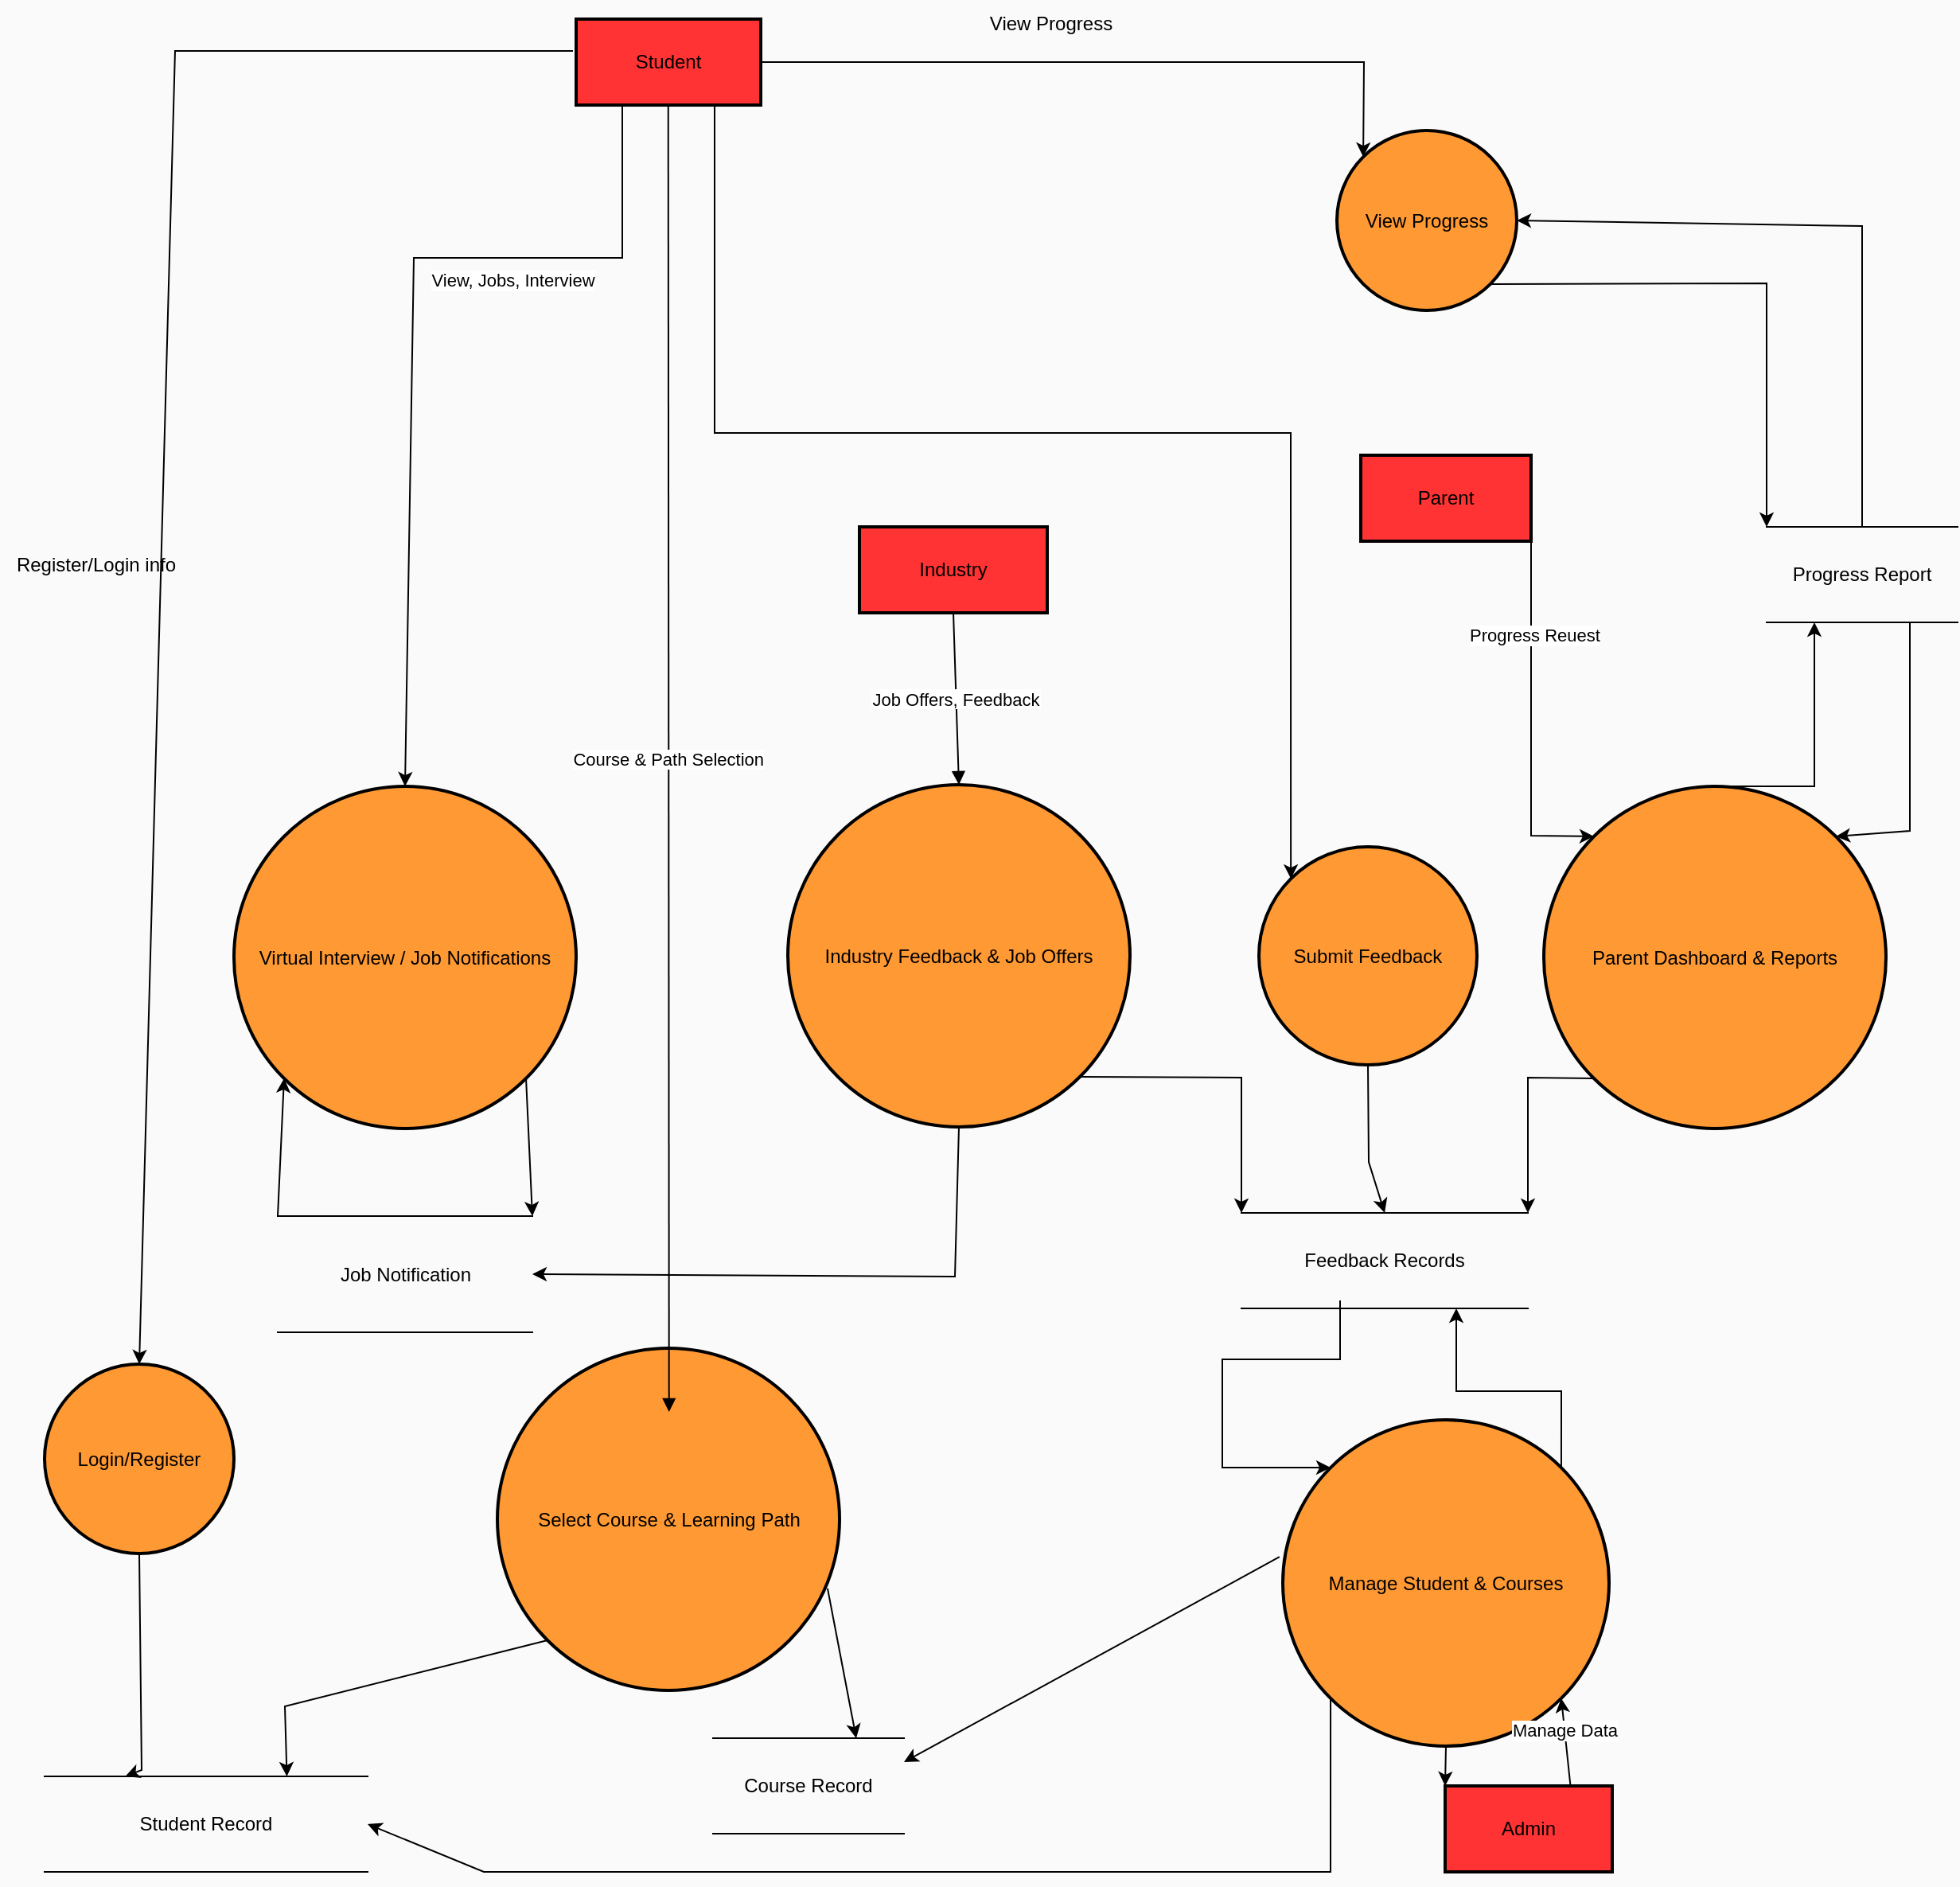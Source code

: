 <mxfile version="26.1.1" pages="2">
  <diagram name="Page-1" id="mqDrHqL7_0tWYOv1A6ZR">
    <mxGraphModel dx="2514" dy="1314" grid="0" gridSize="10" guides="1" tooltips="1" connect="1" arrows="1" fold="1" page="1" pageScale="1" pageWidth="1600" pageHeight="1200" background="light-dark(#fafafa, #121212)" math="0" shadow="0">
      <root>
        <mxCell id="0" />
        <mxCell id="1" parent="0" />
        <mxCell id="vPwWLUEZi9Ga-wIyR8SC-85" value="Student" style="whiteSpace=wrap;strokeWidth=2;fillColor=#FF3333;" vertex="1" parent="1">
          <mxGeometry x="402" y="20" width="116" height="54" as="geometry" />
        </mxCell>
        <mxCell id="vPwWLUEZi9Ga-wIyR8SC-86" value="Parent" style="whiteSpace=wrap;strokeWidth=2;fillColor=#FF3333;" vertex="1" parent="1">
          <mxGeometry x="895" y="294" width="107" height="54" as="geometry" />
        </mxCell>
        <mxCell id="vPwWLUEZi9Ga-wIyR8SC-87" value="Admin" style="whiteSpace=wrap;strokeWidth=2;fillColor=#FF3333;" vertex="1" parent="1">
          <mxGeometry x="948" y="1130" width="105" height="54" as="geometry" />
        </mxCell>
        <mxCell id="vPwWLUEZi9Ga-wIyR8SC-88" value="Industry" style="whiteSpace=wrap;strokeWidth=2;fillColor=#FF3333;" vertex="1" parent="1">
          <mxGeometry x="580" y="339" width="118" height="54" as="geometry" />
        </mxCell>
        <mxCell id="vPwWLUEZi9Ga-wIyR8SC-94" value="Login/Register" style="ellipse;aspect=fixed;strokeWidth=2;whiteSpace=wrap;fillColor=#FF9933;" vertex="1" parent="1">
          <mxGeometry x="68" y="865" width="119" height="119" as="geometry" />
        </mxCell>
        <mxCell id="vPwWLUEZi9Ga-wIyR8SC-95" value="Select Course &amp; Learning Path" style="ellipse;aspect=fixed;strokeWidth=2;whiteSpace=wrap;fillColor=#FF9933;" vertex="1" parent="1">
          <mxGeometry x="352.5" y="855" width="215" height="215" as="geometry" />
        </mxCell>
        <mxCell id="vPwWLUEZi9Ga-wIyR8SC-96" value="Submit Feedback" style="ellipse;aspect=fixed;strokeWidth=2;whiteSpace=wrap;fillColor=#FF9933;" vertex="1" parent="1">
          <mxGeometry x="831" y="540" width="137" height="137" as="geometry" />
        </mxCell>
        <mxCell id="vPwWLUEZi9Ga-wIyR8SC-97" value="View Progress" style="ellipse;aspect=fixed;strokeWidth=2;whiteSpace=wrap;fillColor=#FF9933;" vertex="1" parent="1">
          <mxGeometry x="880" y="90" width="113" height="113" as="geometry" />
        </mxCell>
        <mxCell id="vPwWLUEZi9Ga-wIyR8SC-98" value="Virtual Interview / Job Notifications" style="ellipse;aspect=fixed;strokeWidth=2;whiteSpace=wrap;fillColor=#FF9933;" vertex="1" parent="1">
          <mxGeometry x="187" y="502" width="215" height="215" as="geometry" />
        </mxCell>
        <mxCell id="vPwWLUEZi9Ga-wIyR8SC-99" value="Manage Student &amp; Courses" style="ellipse;aspect=fixed;strokeWidth=2;whiteSpace=wrap;fillColor=#FF9933;" vertex="1" parent="1">
          <mxGeometry x="846" y="900" width="205" height="205" as="geometry" />
        </mxCell>
        <mxCell id="vPwWLUEZi9Ga-wIyR8SC-100" value="Parent Dashboard &amp; Reports" style="ellipse;aspect=fixed;strokeWidth=2;whiteSpace=wrap;fillColor=#FF9933;" vertex="1" parent="1">
          <mxGeometry x="1010" y="502" width="215" height="215" as="geometry" />
        </mxCell>
        <mxCell id="vPwWLUEZi9Ga-wIyR8SC-101" value="Industry Feedback &amp; Job Offers" style="ellipse;aspect=fixed;strokeWidth=2;whiteSpace=wrap;fillColor=#FF9933;" vertex="1" parent="1">
          <mxGeometry x="535" y="501" width="215" height="215" as="geometry" />
        </mxCell>
        <mxCell id="vPwWLUEZi9Ga-wIyR8SC-104" value="Course &amp; Path Selection" style="curved=1;startArrow=none;endArrow=block;exitX=0.5;exitY=1;entryX=0.5;entryY=0;rounded=0;" edge="1" parent="1">
          <mxGeometry relative="1" as="geometry">
            <Array as="points" />
            <mxPoint x="459.87" y="74" as="sourcePoint" />
            <mxPoint x="460.37" y="895" as="targetPoint" />
          </mxGeometry>
        </mxCell>
        <mxCell id="vPwWLUEZi9Ga-wIyR8SC-123" value="Job Offers, Feedback" style="curved=1;startArrow=none;endArrow=block;exitX=0.5;exitY=1;entryX=0.5;entryY=0;rounded=0;" edge="1" parent="1" source="vPwWLUEZi9Ga-wIyR8SC-88" target="vPwWLUEZi9Ga-wIyR8SC-101">
          <mxGeometry relative="1" as="geometry">
            <Array as="points" />
          </mxGeometry>
        </mxCell>
        <mxCell id="vPwWLUEZi9Ga-wIyR8SC-129" value="Job Notification" style="shape=partialRectangle;whiteSpace=wrap;html=1;left=0;right=0;fillColor=none;" vertex="1" parent="1">
          <mxGeometry x="214.5" y="772" width="160" height="73" as="geometry" />
        </mxCell>
        <mxCell id="vPwWLUEZi9Ga-wIyR8SC-130" value="Feedback Records" style="shape=partialRectangle;whiteSpace=wrap;html=1;left=0;right=0;fillColor=none;" vertex="1" parent="1">
          <mxGeometry x="820" y="770" width="180" height="60" as="geometry" />
        </mxCell>
        <mxCell id="vPwWLUEZi9Ga-wIyR8SC-131" value="Student Record" style="shape=partialRectangle;whiteSpace=wrap;html=1;left=0;right=0;fillColor=none;" vertex="1" parent="1">
          <mxGeometry x="68" y="1124" width="203" height="60" as="geometry" />
        </mxCell>
        <mxCell id="vPwWLUEZi9Ga-wIyR8SC-132" value="Course Record" style="shape=partialRectangle;whiteSpace=wrap;html=1;left=0;right=0;fillColor=none;" vertex="1" parent="1">
          <mxGeometry x="488" y="1100" width="120" height="60" as="geometry" />
        </mxCell>
        <mxCell id="vPwWLUEZi9Ga-wIyR8SC-133" value="Progress Report" style="shape=partialRectangle;whiteSpace=wrap;html=1;left=0;right=0;fillColor=none;" vertex="1" parent="1">
          <mxGeometry x="1150" y="339" width="120" height="60" as="geometry" />
        </mxCell>
        <mxCell id="vPwWLUEZi9Ga-wIyR8SC-134" value="" style="endArrow=classic;html=1;rounded=0;entryX=0.5;entryY=0;entryDx=0;entryDy=0;" edge="1" parent="1" target="vPwWLUEZi9Ga-wIyR8SC-94">
          <mxGeometry width="50" height="50" relative="1" as="geometry">
            <mxPoint x="400" y="40" as="sourcePoint" />
            <mxPoint x="140" y="270" as="targetPoint" />
            <Array as="points">
              <mxPoint x="150" y="40" />
            </Array>
          </mxGeometry>
        </mxCell>
        <mxCell id="vPwWLUEZi9Ga-wIyR8SC-135" value="Register/Login info" style="text;html=1;align=center;verticalAlign=middle;resizable=0;points=[];autosize=1;strokeColor=none;fillColor=none;" vertex="1" parent="1">
          <mxGeometry x="40" y="348" width="120" height="30" as="geometry" />
        </mxCell>
        <mxCell id="vPwWLUEZi9Ga-wIyR8SC-136" value="" style="endArrow=classic;html=1;rounded=0;exitX=0.25;exitY=1;exitDx=0;exitDy=0;entryX=0.5;entryY=0;entryDx=0;entryDy=0;" edge="1" parent="1" source="vPwWLUEZi9Ga-wIyR8SC-85" target="vPwWLUEZi9Ga-wIyR8SC-98">
          <mxGeometry width="50" height="50" relative="1" as="geometry">
            <mxPoint x="680" y="330" as="sourcePoint" />
            <mxPoint x="730" y="280" as="targetPoint" />
            <Array as="points">
              <mxPoint x="431" y="170" />
              <mxPoint x="300" y="170" />
            </Array>
          </mxGeometry>
        </mxCell>
        <mxCell id="vPwWLUEZi9Ga-wIyR8SC-137" value="View, Jobs, Interview" style="edgeLabel;html=1;align=center;verticalAlign=middle;resizable=0;points=[];" vertex="1" connectable="0" parent="vPwWLUEZi9Ga-wIyR8SC-136">
          <mxGeometry x="-0.407" y="14" relative="1" as="geometry">
            <mxPoint x="1" as="offset" />
          </mxGeometry>
        </mxCell>
        <mxCell id="vPwWLUEZi9Ga-wIyR8SC-138" value="" style="endArrow=classic;html=1;rounded=0;exitX=0.5;exitY=1;exitDx=0;exitDy=0;entryX=0.25;entryY=0;entryDx=0;entryDy=0;" edge="1" parent="1" source="vPwWLUEZi9Ga-wIyR8SC-94" target="vPwWLUEZi9Ga-wIyR8SC-131">
          <mxGeometry width="50" height="50" relative="1" as="geometry">
            <mxPoint x="680" y="1100" as="sourcePoint" />
            <mxPoint x="131" y="1180" as="targetPoint" />
            <Array as="points">
              <mxPoint x="129" y="1120" />
            </Array>
          </mxGeometry>
        </mxCell>
        <mxCell id="vPwWLUEZi9Ga-wIyR8SC-139" value="" style="endArrow=classic;html=1;rounded=0;exitX=0.75;exitY=1;exitDx=0;exitDy=0;entryX=0;entryY=0;entryDx=0;entryDy=0;" edge="1" parent="1" source="vPwWLUEZi9Ga-wIyR8SC-85" target="vPwWLUEZi9Ga-wIyR8SC-96">
          <mxGeometry width="50" height="50" relative="1" as="geometry">
            <mxPoint x="550" y="330" as="sourcePoint" />
            <mxPoint x="600" y="280" as="targetPoint" />
            <Array as="points">
              <mxPoint x="489" y="280" />
              <mxPoint x="851" y="280" />
            </Array>
          </mxGeometry>
        </mxCell>
        <mxCell id="vPwWLUEZi9Ga-wIyR8SC-143" value="" style="endArrow=classic;html=1;rounded=0;exitX=0;exitY=1;exitDx=0;exitDy=0;entryX=0.75;entryY=0;entryDx=0;entryDy=0;" edge="1" parent="1" source="vPwWLUEZi9Ga-wIyR8SC-95" target="vPwWLUEZi9Ga-wIyR8SC-131">
          <mxGeometry width="50" height="50" relative="1" as="geometry">
            <mxPoint x="680" y="1070" as="sourcePoint" />
            <mxPoint x="730" y="1020" as="targetPoint" />
            <Array as="points">
              <mxPoint x="219" y="1080" />
            </Array>
          </mxGeometry>
        </mxCell>
        <mxCell id="vPwWLUEZi9Ga-wIyR8SC-144" value="" style="endArrow=classic;html=1;rounded=0;exitX=0.5;exitY=1;exitDx=0;exitDy=0;entryX=1;entryY=0.5;entryDx=0;entryDy=0;" edge="1" parent="1" source="vPwWLUEZi9Ga-wIyR8SC-101" target="vPwWLUEZi9Ga-wIyR8SC-129">
          <mxGeometry width="50" height="50" relative="1" as="geometry">
            <mxPoint x="680" y="760" as="sourcePoint" />
            <mxPoint x="730" y="710" as="targetPoint" />
            <Array as="points">
              <mxPoint x="640" y="810" />
            </Array>
          </mxGeometry>
        </mxCell>
        <mxCell id="vPwWLUEZi9Ga-wIyR8SC-145" value="" style="endArrow=classic;html=1;rounded=0;exitX=0;exitY=1;exitDx=0;exitDy=0;entryX=1;entryY=0.5;entryDx=0;entryDy=0;" edge="1" parent="1" source="vPwWLUEZi9Ga-wIyR8SC-99" target="vPwWLUEZi9Ga-wIyR8SC-131">
          <mxGeometry width="50" height="50" relative="1" as="geometry">
            <mxPoint x="680" y="1070" as="sourcePoint" />
            <mxPoint x="730" y="1020" as="targetPoint" />
            <Array as="points">
              <mxPoint x="876" y="1184" />
              <mxPoint x="344" y="1184" />
            </Array>
          </mxGeometry>
        </mxCell>
        <mxCell id="vPwWLUEZi9Ga-wIyR8SC-149" value="" style="endArrow=classic;html=1;rounded=0;exitX=1;exitY=0.5;exitDx=0;exitDy=0;entryX=0;entryY=0;entryDx=0;entryDy=0;" edge="1" parent="1" source="vPwWLUEZi9Ga-wIyR8SC-85" target="vPwWLUEZi9Ga-wIyR8SC-97">
          <mxGeometry width="50" height="50" relative="1" as="geometry">
            <mxPoint x="680" y="300" as="sourcePoint" />
            <mxPoint x="730" y="250" as="targetPoint" />
            <Array as="points">
              <mxPoint x="897" y="47" />
            </Array>
          </mxGeometry>
        </mxCell>
        <mxCell id="vPwWLUEZi9Ga-wIyR8SC-150" value="View Progress" style="text;html=1;align=center;verticalAlign=middle;resizable=0;points=[];autosize=1;strokeColor=none;fillColor=none;" vertex="1" parent="1">
          <mxGeometry x="650" y="8" width="100" height="30" as="geometry" />
        </mxCell>
        <mxCell id="vPwWLUEZi9Ga-wIyR8SC-151" value="" style="endArrow=classic;html=1;rounded=0;entryX=0;entryY=0;entryDx=0;entryDy=0;exitX=1;exitY=1;exitDx=0;exitDy=0;" edge="1" parent="1" source="vPwWLUEZi9Ga-wIyR8SC-97" target="vPwWLUEZi9Ga-wIyR8SC-133">
          <mxGeometry width="50" height="50" relative="1" as="geometry">
            <mxPoint x="930" y="200" as="sourcePoint" />
            <mxPoint x="660" y="300" as="targetPoint" />
            <Array as="points">
              <mxPoint x="1150" y="186" />
              <mxPoint x="1150" y="280" />
            </Array>
          </mxGeometry>
        </mxCell>
        <mxCell id="vPwWLUEZi9Ga-wIyR8SC-152" value="" style="endArrow=classic;html=1;rounded=0;exitX=0.5;exitY=0;exitDx=0;exitDy=0;entryX=1;entryY=0.5;entryDx=0;entryDy=0;" edge="1" parent="1" source="vPwWLUEZi9Ga-wIyR8SC-133" target="vPwWLUEZi9Ga-wIyR8SC-97">
          <mxGeometry width="50" height="50" relative="1" as="geometry">
            <mxPoint x="610" y="350" as="sourcePoint" />
            <mxPoint x="660" y="300" as="targetPoint" />
            <Array as="points">
              <mxPoint x="1210" y="150" />
            </Array>
          </mxGeometry>
        </mxCell>
        <mxCell id="vPwWLUEZi9Ga-wIyR8SC-153" value="" style="endArrow=classic;html=1;rounded=0;entryX=0;entryY=0;entryDx=0;entryDy=0;" edge="1" parent="1" target="vPwWLUEZi9Ga-wIyR8SC-99">
          <mxGeometry width="50" height="50" relative="1" as="geometry">
            <mxPoint x="882" y="825" as="sourcePoint" />
            <mxPoint x="670" y="760" as="targetPoint" />
            <Array as="points">
              <mxPoint x="882" y="862" />
              <mxPoint x="808" y="862" />
              <mxPoint x="808" y="930" />
            </Array>
          </mxGeometry>
        </mxCell>
        <mxCell id="vPwWLUEZi9Ga-wIyR8SC-154" value="" style="endArrow=classic;html=1;rounded=0;exitX=1;exitY=0;exitDx=0;exitDy=0;entryX=0.75;entryY=1;entryDx=0;entryDy=0;" edge="1" parent="1" source="vPwWLUEZi9Ga-wIyR8SC-99" target="vPwWLUEZi9Ga-wIyR8SC-130">
          <mxGeometry width="50" height="50" relative="1" as="geometry">
            <mxPoint x="620" y="810" as="sourcePoint" />
            <mxPoint x="949" y="874" as="targetPoint" />
            <Array as="points">
              <mxPoint x="1021" y="882" />
              <mxPoint x="955" y="882" />
            </Array>
          </mxGeometry>
        </mxCell>
        <mxCell id="vPwWLUEZi9Ga-wIyR8SC-155" value="" style="endArrow=classic;html=1;rounded=0;entryX=1;entryY=0;entryDx=0;entryDy=0;exitX=0.75;exitY=1;exitDx=0;exitDy=0;" edge="1" parent="1" source="vPwWLUEZi9Ga-wIyR8SC-133" target="vPwWLUEZi9Ga-wIyR8SC-100">
          <mxGeometry width="50" height="50" relative="1" as="geometry">
            <mxPoint x="1020" y="630" as="sourcePoint" />
            <mxPoint x="1070" y="580" as="targetPoint" />
            <Array as="points">
              <mxPoint x="1240" y="530" />
            </Array>
          </mxGeometry>
        </mxCell>
        <mxCell id="vPwWLUEZi9Ga-wIyR8SC-156" value="" style="endArrow=classic;html=1;rounded=0;entryX=0.25;entryY=1;entryDx=0;entryDy=0;exitX=0.5;exitY=0;exitDx=0;exitDy=0;" edge="1" parent="1" source="vPwWLUEZi9Ga-wIyR8SC-100" target="vPwWLUEZi9Ga-wIyR8SC-133">
          <mxGeometry width="50" height="50" relative="1" as="geometry">
            <mxPoint x="1020" y="630" as="sourcePoint" />
            <mxPoint x="1070" y="580" as="targetPoint" />
            <Array as="points">
              <mxPoint x="1180" y="502" />
            </Array>
          </mxGeometry>
        </mxCell>
        <mxCell id="vPwWLUEZi9Ga-wIyR8SC-159" value="" style="endArrow=classic;html=1;rounded=0;exitX=1;exitY=1;exitDx=0;exitDy=0;entryX=1;entryY=0;entryDx=0;entryDy=0;" edge="1" parent="1" source="vPwWLUEZi9Ga-wIyR8SC-98" target="vPwWLUEZi9Ga-wIyR8SC-129">
          <mxGeometry width="50" height="50" relative="1" as="geometry">
            <mxPoint x="610" y="790" as="sourcePoint" />
            <mxPoint x="660" y="740" as="targetPoint" />
          </mxGeometry>
        </mxCell>
        <mxCell id="vPwWLUEZi9Ga-wIyR8SC-160" value="" style="endArrow=classic;html=1;rounded=0;exitX=0;exitY=0;exitDx=0;exitDy=0;entryX=0;entryY=1;entryDx=0;entryDy=0;" edge="1" parent="1" source="vPwWLUEZi9Ga-wIyR8SC-129" target="vPwWLUEZi9Ga-wIyR8SC-98">
          <mxGeometry width="50" height="50" relative="1" as="geometry">
            <mxPoint x="610" y="790" as="sourcePoint" />
            <mxPoint x="660" y="740" as="targetPoint" />
          </mxGeometry>
        </mxCell>
        <mxCell id="vPwWLUEZi9Ga-wIyR8SC-161" value="" style="endArrow=classic;html=1;rounded=0;exitX=0;exitY=1;exitDx=0;exitDy=0;entryX=1;entryY=0;entryDx=0;entryDy=0;" edge="1" parent="1" source="vPwWLUEZi9Ga-wIyR8SC-100" target="vPwWLUEZi9Ga-wIyR8SC-130">
          <mxGeometry width="50" height="50" relative="1" as="geometry">
            <mxPoint x="970" y="810" as="sourcePoint" />
            <mxPoint x="1020" y="760" as="targetPoint" />
            <Array as="points">
              <mxPoint x="1000" y="685" />
            </Array>
          </mxGeometry>
        </mxCell>
        <mxCell id="vPwWLUEZi9Ga-wIyR8SC-162" value="" style="endArrow=classic;html=1;rounded=0;entryX=0.5;entryY=0;entryDx=0;entryDy=0;exitX=0.5;exitY=1;exitDx=0;exitDy=0;" edge="1" parent="1" source="vPwWLUEZi9Ga-wIyR8SC-96" target="vPwWLUEZi9Ga-wIyR8SC-130">
          <mxGeometry width="50" height="50" relative="1" as="geometry">
            <mxPoint x="970" y="810" as="sourcePoint" />
            <mxPoint x="1020" y="760" as="targetPoint" />
            <Array as="points">
              <mxPoint x="900" y="738" />
            </Array>
          </mxGeometry>
        </mxCell>
        <mxCell id="vPwWLUEZi9Ga-wIyR8SC-163" value="" style="endArrow=classic;html=1;rounded=0;exitX=1;exitY=1;exitDx=0;exitDy=0;entryX=0;entryY=0;entryDx=0;entryDy=0;" edge="1" parent="1" source="vPwWLUEZi9Ga-wIyR8SC-101" target="vPwWLUEZi9Ga-wIyR8SC-130">
          <mxGeometry width="50" height="50" relative="1" as="geometry">
            <mxPoint x="970" y="810" as="sourcePoint" />
            <mxPoint x="1020" y="760" as="targetPoint" />
            <Array as="points">
              <mxPoint x="820" y="685" />
            </Array>
          </mxGeometry>
        </mxCell>
        <mxCell id="vPwWLUEZi9Ga-wIyR8SC-164" value="" style="endArrow=classic;html=1;rounded=0;exitX=1;exitY=1;exitDx=0;exitDy=0;entryX=0;entryY=0;entryDx=0;entryDy=0;" edge="1" parent="1" source="vPwWLUEZi9Ga-wIyR8SC-86" target="vPwWLUEZi9Ga-wIyR8SC-100">
          <mxGeometry width="50" height="50" relative="1" as="geometry">
            <mxPoint x="1010" y="460" as="sourcePoint" />
            <mxPoint x="1060" y="410" as="targetPoint" />
            <Array as="points">
              <mxPoint x="1002" y="533" />
            </Array>
          </mxGeometry>
        </mxCell>
        <mxCell id="vPwWLUEZi9Ga-wIyR8SC-165" value="Progress Reuest" style="edgeLabel;html=1;align=center;verticalAlign=middle;resizable=0;points=[];" vertex="1" connectable="0" parent="vPwWLUEZi9Ga-wIyR8SC-164">
          <mxGeometry x="-0.47" y="2" relative="1" as="geometry">
            <mxPoint y="-1" as="offset" />
          </mxGeometry>
        </mxCell>
        <mxCell id="vPwWLUEZi9Ga-wIyR8SC-166" value="" style="endArrow=classic;html=1;rounded=0;exitX=0.75;exitY=0;exitDx=0;exitDy=0;entryX=1;entryY=1;entryDx=0;entryDy=0;" edge="1" parent="1" source="vPwWLUEZi9Ga-wIyR8SC-87" target="vPwWLUEZi9Ga-wIyR8SC-99">
          <mxGeometry width="50" height="50" relative="1" as="geometry">
            <mxPoint x="880" y="1040" as="sourcePoint" />
            <mxPoint x="930" y="990" as="targetPoint" />
          </mxGeometry>
        </mxCell>
        <mxCell id="vPwWLUEZi9Ga-wIyR8SC-168" value="Manage Data" style="edgeLabel;html=1;align=center;verticalAlign=middle;resizable=0;points=[];" vertex="1" connectable="0" parent="vPwWLUEZi9Ga-wIyR8SC-166">
          <mxGeometry x="0.291" relative="1" as="geometry">
            <mxPoint as="offset" />
          </mxGeometry>
        </mxCell>
        <mxCell id="vPwWLUEZi9Ga-wIyR8SC-167" value="" style="endArrow=classic;html=1;rounded=0;exitX=0.5;exitY=1;exitDx=0;exitDy=0;entryX=0;entryY=0;entryDx=0;entryDy=0;" edge="1" parent="1" source="vPwWLUEZi9Ga-wIyR8SC-99" target="vPwWLUEZi9Ga-wIyR8SC-87">
          <mxGeometry width="50" height="50" relative="1" as="geometry">
            <mxPoint x="880" y="1040" as="sourcePoint" />
            <mxPoint x="930" y="990" as="targetPoint" />
          </mxGeometry>
        </mxCell>
        <mxCell id="fnx_iLzEWUsnQhiUjCGc-2" value="" style="endArrow=classic;html=1;rounded=0;exitX=0.965;exitY=0.702;exitDx=0;exitDy=0;exitPerimeter=0;entryX=0.75;entryY=0;entryDx=0;entryDy=0;" edge="1" parent="1" source="vPwWLUEZi9Ga-wIyR8SC-95" target="vPwWLUEZi9Ga-wIyR8SC-132">
          <mxGeometry width="50" height="50" relative="1" as="geometry">
            <mxPoint x="381" y="903" as="sourcePoint" />
            <mxPoint x="431" y="853" as="targetPoint" />
          </mxGeometry>
        </mxCell>
        <mxCell id="fnx_iLzEWUsnQhiUjCGc-3" value="" style="endArrow=classic;html=1;rounded=0;exitX=-0.01;exitY=0.42;exitDx=0;exitDy=0;exitPerimeter=0;entryX=1;entryY=0.25;entryDx=0;entryDy=0;" edge="1" parent="1" source="vPwWLUEZi9Ga-wIyR8SC-99" target="vPwWLUEZi9Ga-wIyR8SC-132">
          <mxGeometry width="50" height="50" relative="1" as="geometry">
            <mxPoint x="381" y="903" as="sourcePoint" />
            <mxPoint x="431" y="853" as="targetPoint" />
          </mxGeometry>
        </mxCell>
      </root>
    </mxGraphModel>
  </diagram>
  <diagram id="0BxsqECXu9id0J0u5XGK" name="Page-2">
    <mxGraphModel dx="2933" dy="1533" grid="0" gridSize="10" guides="1" tooltips="1" connect="1" arrows="1" fold="1" page="1" pageScale="1" pageWidth="850" pageHeight="1100" math="0" shadow="1">
      <root>
        <mxCell id="0" />
        <mxCell id="1" parent="0" />
        <mxCell id="KtGci1MzMah3VcEVqhwD-1" value="Student" style="whiteSpace=wrap;strokeWidth=2;fillColor=#FF3333;" vertex="1" parent="1">
          <mxGeometry x="665" y="372" width="116" height="54" as="geometry" />
        </mxCell>
        <mxCell id="KtGci1MzMah3VcEVqhwD-2" value="Parent" style="whiteSpace=wrap;strokeWidth=2;fillColor=#FF3333;" vertex="1" parent="1">
          <mxGeometry x="1158" y="646" width="107" height="54" as="geometry" />
        </mxCell>
        <mxCell id="KtGci1MzMah3VcEVqhwD-3" value="Admin" style="whiteSpace=wrap;strokeWidth=2;fillColor=#FF3333;" vertex="1" parent="1">
          <mxGeometry x="1213" y="1547" width="105" height="54" as="geometry" />
        </mxCell>
        <mxCell id="KtGci1MzMah3VcEVqhwD-4" value="Industry" style="whiteSpace=wrap;strokeWidth=2;fillColor=#FF3333;" vertex="1" parent="1">
          <mxGeometry x="843" y="691" width="118" height="54" as="geometry" />
        </mxCell>
        <mxCell id="KtGci1MzMah3VcEVqhwD-5" value="Login/Register" style="ellipse;aspect=fixed;strokeWidth=2;whiteSpace=wrap;fillColor=#FF9933;" vertex="1" parent="1">
          <mxGeometry x="333" y="1295" width="119" height="119" as="geometry" />
        </mxCell>
        <mxCell id="KtGci1MzMah3VcEVqhwD-6" value="Select Course &amp; Learning Path" style="ellipse;aspect=fixed;strokeWidth=2;whiteSpace=wrap;fillColor=#FF9933;" vertex="1" parent="1">
          <mxGeometry x="616" y="1247" width="215" height="215" as="geometry" />
        </mxCell>
        <mxCell id="KtGci1MzMah3VcEVqhwD-7" value="Submit Feedback" style="ellipse;aspect=fixed;strokeWidth=2;whiteSpace=wrap;fillColor=#FF9933;" vertex="1" parent="1">
          <mxGeometry x="1094" y="892" width="137" height="137" as="geometry" />
        </mxCell>
        <mxCell id="KtGci1MzMah3VcEVqhwD-8" value="View Progress" style="ellipse;aspect=fixed;strokeWidth=2;whiteSpace=wrap;fillColor=#FF9933;" vertex="1" parent="1">
          <mxGeometry x="1143" y="442" width="113" height="113" as="geometry" />
        </mxCell>
        <mxCell id="KtGci1MzMah3VcEVqhwD-9" value="Virtual Interview / Job Notifications" style="ellipse;aspect=fixed;strokeWidth=2;whiteSpace=wrap;fillColor=#FF9933;" vertex="1" parent="1">
          <mxGeometry x="450" y="854" width="215" height="215" as="geometry" />
        </mxCell>
        <mxCell id="KtGci1MzMah3VcEVqhwD-10" value="Manage Student &amp; Courses" style="ellipse;aspect=fixed;strokeWidth=2;whiteSpace=wrap;fillColor=#FF9933;" vertex="1" parent="1">
          <mxGeometry x="1109" y="1252" width="205" height="205" as="geometry" />
        </mxCell>
        <mxCell id="KtGci1MzMah3VcEVqhwD-11" value="Parent Dashboard &amp; Reports" style="ellipse;aspect=fixed;strokeWidth=2;whiteSpace=wrap;fillColor=#FF9933;" vertex="1" parent="1">
          <mxGeometry x="1273" y="854" width="215" height="215" as="geometry" />
        </mxCell>
        <mxCell id="KtGci1MzMah3VcEVqhwD-12" value="Industry Feedback &amp; Job Offers" style="ellipse;aspect=fixed;strokeWidth=2;whiteSpace=wrap;fillColor=#FF9933;" vertex="1" parent="1">
          <mxGeometry x="798" y="853" width="215" height="215" as="geometry" />
        </mxCell>
        <mxCell id="KtGci1MzMah3VcEVqhwD-13" value="Course &amp; Path Selection" style="curved=1;startArrow=none;endArrow=block;exitX=0.5;exitY=1;entryX=0.5;entryY=0;rounded=0;" edge="1" parent="1">
          <mxGeometry relative="1" as="geometry">
            <Array as="points" />
            <mxPoint x="722.87" y="426" as="sourcePoint" />
            <mxPoint x="723.37" y="1247" as="targetPoint" />
          </mxGeometry>
        </mxCell>
        <mxCell id="KtGci1MzMah3VcEVqhwD-14" value="Job Offers, Feedback" style="curved=1;startArrow=none;endArrow=block;exitX=0.5;exitY=1;entryX=0.5;entryY=0;rounded=0;" edge="1" parent="1" source="KtGci1MzMah3VcEVqhwD-4" target="KtGci1MzMah3VcEVqhwD-12">
          <mxGeometry relative="1" as="geometry">
            <Array as="points" />
          </mxGeometry>
        </mxCell>
        <mxCell id="KtGci1MzMah3VcEVqhwD-15" value="Job Notification" style="shape=partialRectangle;whiteSpace=wrap;html=1;left=0;right=0;fillColor=none;" vertex="1" parent="1">
          <mxGeometry x="477.5" y="1124" width="160" height="73" as="geometry" />
        </mxCell>
        <mxCell id="KtGci1MzMah3VcEVqhwD-16" value="Feedback Records" style="shape=partialRectangle;whiteSpace=wrap;html=1;left=0;right=0;fillColor=none;" vertex="1" parent="1">
          <mxGeometry x="1083" y="1122" width="180" height="60" as="geometry" />
        </mxCell>
        <mxCell id="KtGci1MzMah3VcEVqhwD-17" value="Student Record" style="shape=partialRectangle;whiteSpace=wrap;html=1;left=0;right=0;fillColor=none;" vertex="1" parent="1">
          <mxGeometry x="330" y="1572" width="203" height="60" as="geometry" />
        </mxCell>
        <mxCell id="KtGci1MzMah3VcEVqhwD-18" value="Course Record" style="shape=partialRectangle;whiteSpace=wrap;html=1;left=0;right=0;fillColor=none;" vertex="1" parent="1">
          <mxGeometry x="753" y="1572" width="120" height="60" as="geometry" />
        </mxCell>
        <mxCell id="KtGci1MzMah3VcEVqhwD-19" value="Progress Report" style="shape=partialRectangle;whiteSpace=wrap;html=1;left=0;right=0;fillColor=none;" vertex="1" parent="1">
          <mxGeometry x="1413" y="691" width="120" height="60" as="geometry" />
        </mxCell>
        <mxCell id="KtGci1MzMah3VcEVqhwD-20" value="" style="endArrow=classic;html=1;rounded=0;entryX=0.5;entryY=0;entryDx=0;entryDy=0;" edge="1" parent="1" target="KtGci1MzMah3VcEVqhwD-5">
          <mxGeometry width="50" height="50" relative="1" as="geometry">
            <mxPoint x="663" y="392" as="sourcePoint" />
            <mxPoint x="403" y="622" as="targetPoint" />
            <Array as="points">
              <mxPoint x="413" y="392" />
            </Array>
          </mxGeometry>
        </mxCell>
        <mxCell id="KtGci1MzMah3VcEVqhwD-21" value="" style="endArrow=classic;html=1;rounded=0;exitX=0.25;exitY=1;exitDx=0;exitDy=0;entryX=0.5;entryY=0;entryDx=0;entryDy=0;" edge="1" parent="1" source="KtGci1MzMah3VcEVqhwD-1" target="KtGci1MzMah3VcEVqhwD-9">
          <mxGeometry width="50" height="50" relative="1" as="geometry">
            <mxPoint x="943" y="682" as="sourcePoint" />
            <mxPoint x="993" y="632" as="targetPoint" />
            <Array as="points">
              <mxPoint x="694" y="522" />
              <mxPoint x="563" y="522" />
            </Array>
          </mxGeometry>
        </mxCell>
        <mxCell id="KtGci1MzMah3VcEVqhwD-22" value="View, Jobs, Interview" style="edgeLabel;html=1;align=center;verticalAlign=middle;resizable=0;points=[];" vertex="1" connectable="0" parent="KtGci1MzMah3VcEVqhwD-21">
          <mxGeometry x="-0.407" y="14" relative="1" as="geometry">
            <mxPoint x="1" as="offset" />
          </mxGeometry>
        </mxCell>
        <mxCell id="KtGci1MzMah3VcEVqhwD-23" value="" style="endArrow=classic;html=1;rounded=0;exitX=0.5;exitY=1;exitDx=0;exitDy=0;entryX=0.25;entryY=0;entryDx=0;entryDy=0;" edge="1" parent="1" source="KtGci1MzMah3VcEVqhwD-5" target="KtGci1MzMah3VcEVqhwD-17">
          <mxGeometry width="50" height="50" relative="1" as="geometry">
            <mxPoint x="943" y="1452" as="sourcePoint" />
            <mxPoint x="394" y="1532" as="targetPoint" />
            <Array as="points">
              <mxPoint x="392" y="1472" />
            </Array>
          </mxGeometry>
        </mxCell>
        <mxCell id="KtGci1MzMah3VcEVqhwD-24" value="" style="endArrow=classic;html=1;rounded=0;exitX=0.75;exitY=1;exitDx=0;exitDy=0;entryX=0;entryY=0;entryDx=0;entryDy=0;" edge="1" parent="1" source="KtGci1MzMah3VcEVqhwD-1" target="KtGci1MzMah3VcEVqhwD-7">
          <mxGeometry width="50" height="50" relative="1" as="geometry">
            <mxPoint x="813" y="682" as="sourcePoint" />
            <mxPoint x="863" y="632" as="targetPoint" />
            <Array as="points">
              <mxPoint x="752" y="632" />
              <mxPoint x="1114" y="632" />
            </Array>
          </mxGeometry>
        </mxCell>
        <mxCell id="KtGci1MzMah3VcEVqhwD-25" value="" style="endArrow=classic;html=1;rounded=0;exitX=0;exitY=1;exitDx=0;exitDy=0;entryX=0.75;entryY=0;entryDx=0;entryDy=0;" edge="1" parent="1" source="KtGci1MzMah3VcEVqhwD-6" target="KtGci1MzMah3VcEVqhwD-17">
          <mxGeometry width="50" height="50" relative="1" as="geometry">
            <mxPoint x="943" y="1422" as="sourcePoint" />
            <mxPoint x="993" y="1372" as="targetPoint" />
            <Array as="points">
              <mxPoint x="482" y="1432" />
            </Array>
          </mxGeometry>
        </mxCell>
        <mxCell id="KtGci1MzMah3VcEVqhwD-26" value="" style="endArrow=classic;html=1;rounded=0;exitX=0.5;exitY=1;exitDx=0;exitDy=0;entryX=1;entryY=0.5;entryDx=0;entryDy=0;" edge="1" parent="1" source="KtGci1MzMah3VcEVqhwD-12" target="KtGci1MzMah3VcEVqhwD-15">
          <mxGeometry width="50" height="50" relative="1" as="geometry">
            <mxPoint x="943" y="1112" as="sourcePoint" />
            <mxPoint x="993" y="1062" as="targetPoint" />
            <Array as="points">
              <mxPoint x="903" y="1162" />
            </Array>
          </mxGeometry>
        </mxCell>
        <mxCell id="KtGci1MzMah3VcEVqhwD-27" value="" style="endArrow=classic;html=1;rounded=0;exitX=0;exitY=1;exitDx=0;exitDy=0;entryX=0.75;entryY=1;entryDx=0;entryDy=0;" edge="1" parent="1" source="KtGci1MzMah3VcEVqhwD-10" target="KtGci1MzMah3VcEVqhwD-17">
          <mxGeometry width="50" height="50" relative="1" as="geometry">
            <mxPoint x="943" y="1422" as="sourcePoint" />
            <mxPoint x="993" y="1372" as="targetPoint" />
            <Array as="points">
              <mxPoint x="1139" y="1662" />
              <mxPoint x="482" y="1672" />
            </Array>
          </mxGeometry>
        </mxCell>
        <mxCell id="KtGci1MzMah3VcEVqhwD-28" value="" style="endArrow=classic;html=1;rounded=0;entryX=0.5;entryY=0;entryDx=0;entryDy=0;exitX=0;exitY=1;exitDx=0;exitDy=0;" edge="1" parent="1" source="KtGci1MzMah3VcEVqhwD-10" target="KtGci1MzMah3VcEVqhwD-18">
          <mxGeometry width="50" height="50" relative="1" as="geometry">
            <mxPoint x="903" y="1432" as="sourcePoint" />
            <mxPoint x="993" y="1372" as="targetPoint" />
            <Array as="points">
              <mxPoint x="1113" y="1427" />
              <mxPoint x="1113" y="1522" />
              <mxPoint x="813" y="1522" />
            </Array>
          </mxGeometry>
        </mxCell>
        <mxCell id="KtGci1MzMah3VcEVqhwD-29" value="" style="endArrow=classic;html=1;rounded=0;exitX=0.5;exitY=1;exitDx=0;exitDy=0;entryX=0;entryY=0.5;entryDx=0;entryDy=0;" edge="1" parent="1" source="KtGci1MzMah3VcEVqhwD-6" target="KtGci1MzMah3VcEVqhwD-18">
          <mxGeometry width="50" height="50" relative="1" as="geometry">
            <mxPoint x="943" y="1422" as="sourcePoint" />
            <mxPoint x="993" y="1372" as="targetPoint" />
            <Array as="points">
              <mxPoint x="723" y="1602" />
            </Array>
          </mxGeometry>
        </mxCell>
        <mxCell id="KtGci1MzMah3VcEVqhwD-30" value="" style="endArrow=classic;html=1;rounded=0;exitX=1;exitY=0.5;exitDx=0;exitDy=0;entryX=0;entryY=0;entryDx=0;entryDy=0;" edge="1" parent="1" source="KtGci1MzMah3VcEVqhwD-1" target="KtGci1MzMah3VcEVqhwD-8">
          <mxGeometry width="50" height="50" relative="1" as="geometry">
            <mxPoint x="943" y="652" as="sourcePoint" />
            <mxPoint x="993" y="602" as="targetPoint" />
            <Array as="points">
              <mxPoint x="1160" y="399" />
            </Array>
          </mxGeometry>
        </mxCell>
        <mxCell id="KtGci1MzMah3VcEVqhwD-31" value="View Progress" style="text;html=1;align=center;verticalAlign=middle;resizable=0;points=[];autosize=1;strokeColor=none;fillColor=none;" vertex="1" parent="1">
          <mxGeometry x="913" y="360" width="100" height="30" as="geometry" />
        </mxCell>
        <mxCell id="KtGci1MzMah3VcEVqhwD-32" value="" style="endArrow=classic;html=1;rounded=0;entryX=0;entryY=0;entryDx=0;entryDy=0;exitX=1;exitY=1;exitDx=0;exitDy=0;" edge="1" parent="1" source="KtGci1MzMah3VcEVqhwD-8" target="KtGci1MzMah3VcEVqhwD-19">
          <mxGeometry width="50" height="50" relative="1" as="geometry">
            <mxPoint x="1193" y="552" as="sourcePoint" />
            <mxPoint x="923" y="652" as="targetPoint" />
            <Array as="points">
              <mxPoint x="1413" y="538" />
              <mxPoint x="1413" y="632" />
            </Array>
          </mxGeometry>
        </mxCell>
        <mxCell id="KtGci1MzMah3VcEVqhwD-33" value="" style="endArrow=classic;html=1;rounded=0;exitX=0.5;exitY=0;exitDx=0;exitDy=0;entryX=1;entryY=0.5;entryDx=0;entryDy=0;" edge="1" parent="1" source="KtGci1MzMah3VcEVqhwD-19" target="KtGci1MzMah3VcEVqhwD-8">
          <mxGeometry width="50" height="50" relative="1" as="geometry">
            <mxPoint x="873" y="702" as="sourcePoint" />
            <mxPoint x="923" y="652" as="targetPoint" />
            <Array as="points">
              <mxPoint x="1473" y="502" />
            </Array>
          </mxGeometry>
        </mxCell>
        <mxCell id="KtGci1MzMah3VcEVqhwD-34" value="" style="endArrow=classic;html=1;rounded=0;entryX=0;entryY=0;entryDx=0;entryDy=0;" edge="1" parent="1" target="KtGci1MzMah3VcEVqhwD-10">
          <mxGeometry width="50" height="50" relative="1" as="geometry">
            <mxPoint x="1145" y="1177" as="sourcePoint" />
            <mxPoint x="933" y="1112" as="targetPoint" />
            <Array as="points">
              <mxPoint x="1145" y="1214" />
              <mxPoint x="1071" y="1214" />
              <mxPoint x="1071" y="1282" />
            </Array>
          </mxGeometry>
        </mxCell>
        <mxCell id="KtGci1MzMah3VcEVqhwD-35" value="" style="endArrow=classic;html=1;rounded=0;exitX=1;exitY=0;exitDx=0;exitDy=0;entryX=0.75;entryY=1;entryDx=0;entryDy=0;" edge="1" parent="1" source="KtGci1MzMah3VcEVqhwD-10" target="KtGci1MzMah3VcEVqhwD-16">
          <mxGeometry width="50" height="50" relative="1" as="geometry">
            <mxPoint x="883" y="1162" as="sourcePoint" />
            <mxPoint x="1212" y="1226" as="targetPoint" />
            <Array as="points">
              <mxPoint x="1284" y="1234" />
              <mxPoint x="1218" y="1234" />
            </Array>
          </mxGeometry>
        </mxCell>
        <mxCell id="KtGci1MzMah3VcEVqhwD-36" value="" style="endArrow=classic;html=1;rounded=0;entryX=1;entryY=0;entryDx=0;entryDy=0;exitX=0.75;exitY=1;exitDx=0;exitDy=0;" edge="1" parent="1" source="KtGci1MzMah3VcEVqhwD-19" target="KtGci1MzMah3VcEVqhwD-11">
          <mxGeometry width="50" height="50" relative="1" as="geometry">
            <mxPoint x="1283" y="982" as="sourcePoint" />
            <mxPoint x="1333" y="932" as="targetPoint" />
            <Array as="points">
              <mxPoint x="1503" y="882" />
            </Array>
          </mxGeometry>
        </mxCell>
        <mxCell id="KtGci1MzMah3VcEVqhwD-37" value="" style="endArrow=classic;html=1;rounded=0;entryX=0.25;entryY=1;entryDx=0;entryDy=0;exitX=0.5;exitY=0;exitDx=0;exitDy=0;" edge="1" parent="1" source="KtGci1MzMah3VcEVqhwD-11" target="KtGci1MzMah3VcEVqhwD-19">
          <mxGeometry width="50" height="50" relative="1" as="geometry">
            <mxPoint x="1283" y="982" as="sourcePoint" />
            <mxPoint x="1333" y="932" as="targetPoint" />
            <Array as="points">
              <mxPoint x="1443" y="854" />
            </Array>
          </mxGeometry>
        </mxCell>
        <mxCell id="KtGci1MzMah3VcEVqhwD-38" value="" style="endArrow=classic;html=1;rounded=0;exitX=1;exitY=1;exitDx=0;exitDy=0;entryX=1;entryY=0;entryDx=0;entryDy=0;" edge="1" parent="1" source="KtGci1MzMah3VcEVqhwD-9" target="KtGci1MzMah3VcEVqhwD-15">
          <mxGeometry width="50" height="50" relative="1" as="geometry">
            <mxPoint x="873" y="1142" as="sourcePoint" />
            <mxPoint x="923" y="1092" as="targetPoint" />
          </mxGeometry>
        </mxCell>
        <mxCell id="KtGci1MzMah3VcEVqhwD-39" value="" style="endArrow=classic;html=1;rounded=0;exitX=0;exitY=0;exitDx=0;exitDy=0;entryX=0;entryY=1;entryDx=0;entryDy=0;" edge="1" parent="1" source="KtGci1MzMah3VcEVqhwD-15" target="KtGci1MzMah3VcEVqhwD-9">
          <mxGeometry width="50" height="50" relative="1" as="geometry">
            <mxPoint x="873" y="1142" as="sourcePoint" />
            <mxPoint x="923" y="1092" as="targetPoint" />
          </mxGeometry>
        </mxCell>
        <mxCell id="KtGci1MzMah3VcEVqhwD-40" value="" style="endArrow=classic;html=1;rounded=0;exitX=0;exitY=1;exitDx=0;exitDy=0;entryX=1;entryY=0;entryDx=0;entryDy=0;" edge="1" parent="1" source="KtGci1MzMah3VcEVqhwD-11" target="KtGci1MzMah3VcEVqhwD-16">
          <mxGeometry width="50" height="50" relative="1" as="geometry">
            <mxPoint x="1233" y="1162" as="sourcePoint" />
            <mxPoint x="1283" y="1112" as="targetPoint" />
            <Array as="points">
              <mxPoint x="1263" y="1037" />
            </Array>
          </mxGeometry>
        </mxCell>
        <mxCell id="KtGci1MzMah3VcEVqhwD-41" value="" style="endArrow=classic;html=1;rounded=0;entryX=0.5;entryY=0;entryDx=0;entryDy=0;exitX=0.5;exitY=1;exitDx=0;exitDy=0;" edge="1" parent="1" source="KtGci1MzMah3VcEVqhwD-7" target="KtGci1MzMah3VcEVqhwD-16">
          <mxGeometry width="50" height="50" relative="1" as="geometry">
            <mxPoint x="1233" y="1162" as="sourcePoint" />
            <mxPoint x="1283" y="1112" as="targetPoint" />
            <Array as="points">
              <mxPoint x="1163" y="1090" />
            </Array>
          </mxGeometry>
        </mxCell>
        <mxCell id="KtGci1MzMah3VcEVqhwD-42" value="" style="endArrow=classic;html=1;rounded=0;exitX=1;exitY=1;exitDx=0;exitDy=0;entryX=0;entryY=0;entryDx=0;entryDy=0;" edge="1" parent="1" source="KtGci1MzMah3VcEVqhwD-12" target="KtGci1MzMah3VcEVqhwD-16">
          <mxGeometry width="50" height="50" relative="1" as="geometry">
            <mxPoint x="1233" y="1162" as="sourcePoint" />
            <mxPoint x="1283" y="1112" as="targetPoint" />
            <Array as="points">
              <mxPoint x="1083" y="1037" />
            </Array>
          </mxGeometry>
        </mxCell>
        <mxCell id="KtGci1MzMah3VcEVqhwD-43" value="" style="endArrow=classic;html=1;rounded=0;exitX=1;exitY=1;exitDx=0;exitDy=0;entryX=0;entryY=0;entryDx=0;entryDy=0;" edge="1" parent="1" source="KtGci1MzMah3VcEVqhwD-2" target="KtGci1MzMah3VcEVqhwD-11">
          <mxGeometry width="50" height="50" relative="1" as="geometry">
            <mxPoint x="1273" y="812" as="sourcePoint" />
            <mxPoint x="1323" y="762" as="targetPoint" />
            <Array as="points">
              <mxPoint x="1265" y="885" />
            </Array>
          </mxGeometry>
        </mxCell>
        <mxCell id="KtGci1MzMah3VcEVqhwD-44" value="Progress Reuest" style="edgeLabel;html=1;align=center;verticalAlign=middle;resizable=0;points=[];" vertex="1" connectable="0" parent="KtGci1MzMah3VcEVqhwD-43">
          <mxGeometry x="-0.47" y="2" relative="1" as="geometry">
            <mxPoint y="-1" as="offset" />
          </mxGeometry>
        </mxCell>
        <mxCell id="KtGci1MzMah3VcEVqhwD-45" value="" style="endArrow=classic;html=1;rounded=0;exitX=0.75;exitY=0;exitDx=0;exitDy=0;entryX=1;entryY=1;entryDx=0;entryDy=0;" edge="1" parent="1" source="KtGci1MzMah3VcEVqhwD-3" target="KtGci1MzMah3VcEVqhwD-10">
          <mxGeometry width="50" height="50" relative="1" as="geometry">
            <mxPoint x="1143" y="1392" as="sourcePoint" />
            <mxPoint x="1193" y="1342" as="targetPoint" />
          </mxGeometry>
        </mxCell>
        <mxCell id="KtGci1MzMah3VcEVqhwD-46" value="Manage Data" style="edgeLabel;html=1;align=center;verticalAlign=middle;resizable=0;points=[];" vertex="1" connectable="0" parent="KtGci1MzMah3VcEVqhwD-45">
          <mxGeometry x="0.291" relative="1" as="geometry">
            <mxPoint as="offset" />
          </mxGeometry>
        </mxCell>
        <mxCell id="KtGci1MzMah3VcEVqhwD-47" value="" style="endArrow=classic;html=1;rounded=0;exitX=0.5;exitY=1;exitDx=0;exitDy=0;entryX=0;entryY=0;entryDx=0;entryDy=0;" edge="1" parent="1" source="KtGci1MzMah3VcEVqhwD-10" target="KtGci1MzMah3VcEVqhwD-3">
          <mxGeometry width="50" height="50" relative="1" as="geometry">
            <mxPoint x="1143" y="1392" as="sourcePoint" />
            <mxPoint x="1193" y="1342" as="targetPoint" />
          </mxGeometry>
        </mxCell>
      </root>
    </mxGraphModel>
  </diagram>
</mxfile>
